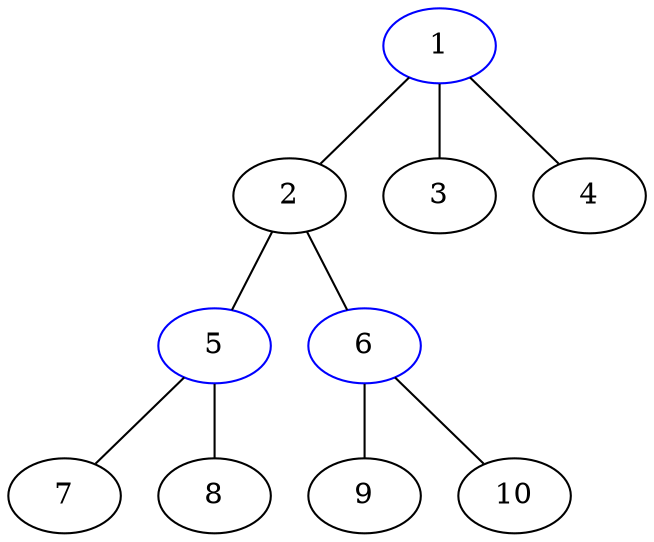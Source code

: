 strict graph G {
  1 [ color="blue" ];
  2 [ color="blank" ];
  3 [ color="blank" ];
  4 [ color="blank" ];
  5 [ color="blue" ];
  6 [ color="blue" ];
  7 [ color="blank" ];
  8 [ color="blank" ];
  9 [ color="blank" ];
  10 [ color="blank" ];
  1 -- 2 [ color="blank" ];
  1 -- 3 [ color="blank" ];
  1 -- 4 [ color="blank" ];
  2 -- 5 [ color="blank" ];
  2 -- 6 [ color="blank" ];
  5 -- 7 [ color="blank" ];
  5 -- 8 [ color="blank" ];
  6 -- 9 [ color="blank" ];
  6 -- 10 [ color="blank" ];
}
